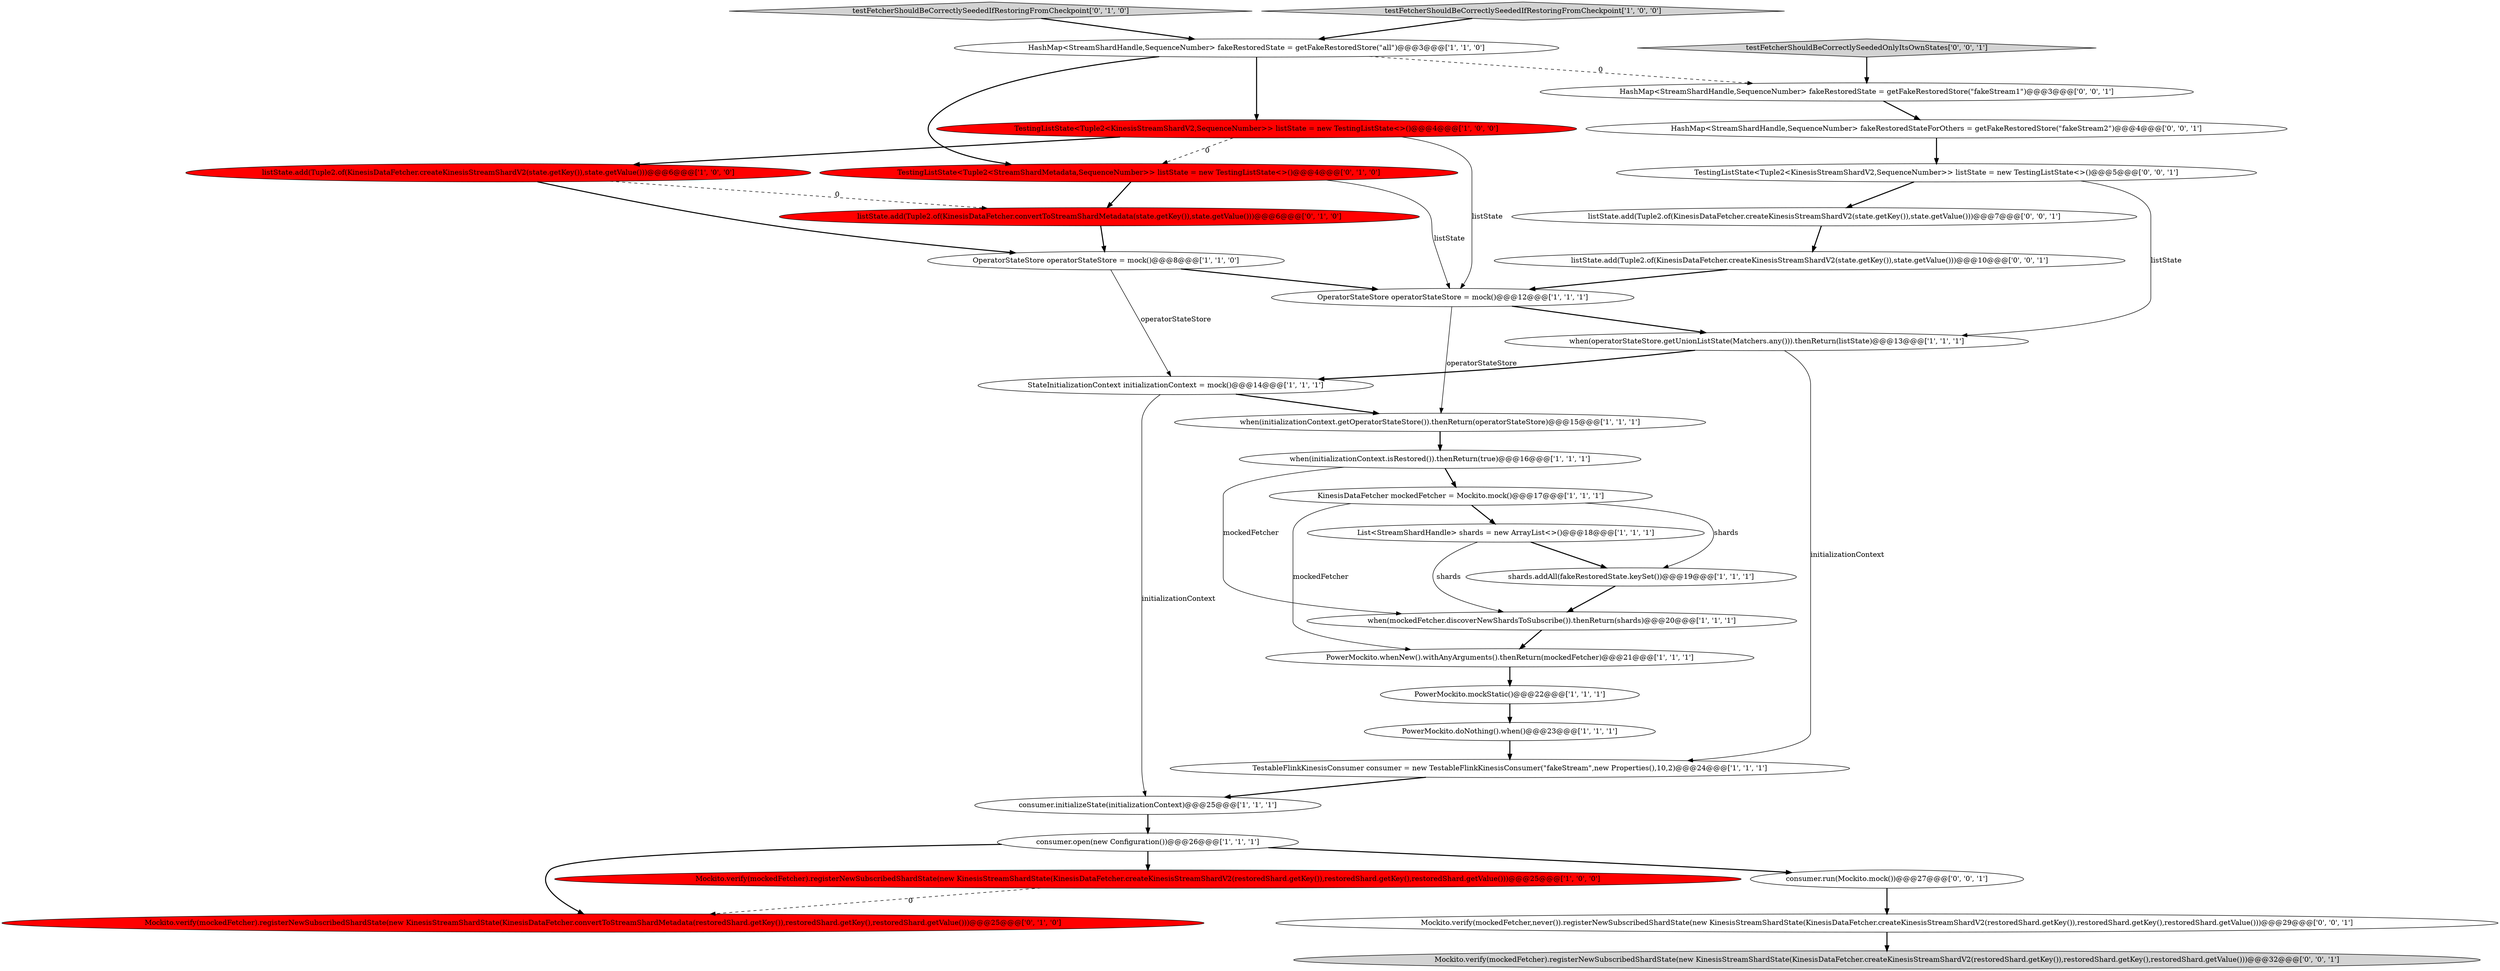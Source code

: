 digraph {
6 [style = filled, label = "Mockito.verify(mockedFetcher).registerNewSubscribedShardState(new KinesisStreamShardState(KinesisDataFetcher.createKinesisStreamShardV2(restoredShard.getKey()),restoredShard.getKey(),restoredShard.getValue()))@@@25@@@['1', '0', '0']", fillcolor = red, shape = ellipse image = "AAA1AAABBB1BBB"];
18 [style = filled, label = "consumer.initializeState(initializationContext)@@@25@@@['1', '1', '1']", fillcolor = white, shape = ellipse image = "AAA0AAABBB1BBB"];
10 [style = filled, label = "when(operatorStateStore.getUnionListState(Matchers.any())).thenReturn(listState)@@@13@@@['1', '1', '1']", fillcolor = white, shape = ellipse image = "AAA0AAABBB1BBB"];
3 [style = filled, label = "listState.add(Tuple2.of(KinesisDataFetcher.createKinesisStreamShardV2(state.getKey()),state.getValue()))@@@6@@@['1', '0', '0']", fillcolor = red, shape = ellipse image = "AAA1AAABBB1BBB"];
21 [style = filled, label = "Mockito.verify(mockedFetcher).registerNewSubscribedShardState(new KinesisStreamShardState(KinesisDataFetcher.convertToStreamShardMetadata(restoredShard.getKey()),restoredShard.getKey(),restoredShard.getValue()))@@@25@@@['0', '1', '0']", fillcolor = red, shape = ellipse image = "AAA1AAABBB2BBB"];
29 [style = filled, label = "listState.add(Tuple2.of(KinesisDataFetcher.createKinesisStreamShardV2(state.getKey()),state.getValue()))@@@7@@@['0', '0', '1']", fillcolor = white, shape = ellipse image = "AAA0AAABBB3BBB"];
28 [style = filled, label = "HashMap<StreamShardHandle,SequenceNumber> fakeRestoredState = getFakeRestoredStore(\"fakeStream1\")@@@3@@@['0', '0', '1']", fillcolor = white, shape = ellipse image = "AAA0AAABBB3BBB"];
17 [style = filled, label = "TestableFlinkKinesisConsumer consumer = new TestableFlinkKinesisConsumer(\"fakeStream\",new Properties(),10,2)@@@24@@@['1', '1', '1']", fillcolor = white, shape = ellipse image = "AAA0AAABBB1BBB"];
25 [style = filled, label = "listState.add(Tuple2.of(KinesisDataFetcher.createKinesisStreamShardV2(state.getKey()),state.getValue()))@@@10@@@['0', '0', '1']", fillcolor = white, shape = ellipse image = "AAA0AAABBB3BBB"];
8 [style = filled, label = "OperatorStateStore operatorStateStore = mock()@@@12@@@['1', '1', '1']", fillcolor = white, shape = ellipse image = "AAA0AAABBB1BBB"];
23 [style = filled, label = "testFetcherShouldBeCorrectlySeededIfRestoringFromCheckpoint['0', '1', '0']", fillcolor = lightgray, shape = diamond image = "AAA0AAABBB2BBB"];
9 [style = filled, label = "OperatorStateStore operatorStateStore = mock()@@@8@@@['1', '1', '0']", fillcolor = white, shape = ellipse image = "AAA0AAABBB1BBB"];
4 [style = filled, label = "testFetcherShouldBeCorrectlySeededIfRestoringFromCheckpoint['1', '0', '0']", fillcolor = lightgray, shape = diamond image = "AAA0AAABBB1BBB"];
12 [style = filled, label = "when(initializationContext.isRestored()).thenReturn(true)@@@16@@@['1', '1', '1']", fillcolor = white, shape = ellipse image = "AAA0AAABBB1BBB"];
32 [style = filled, label = "consumer.run(Mockito.mock())@@@27@@@['0', '0', '1']", fillcolor = white, shape = ellipse image = "AAA0AAABBB3BBB"];
11 [style = filled, label = "PowerMockito.doNothing().when()@@@23@@@['1', '1', '1']", fillcolor = white, shape = ellipse image = "AAA0AAABBB1BBB"];
2 [style = filled, label = "PowerMockito.whenNew().withAnyArguments().thenReturn(mockedFetcher)@@@21@@@['1', '1', '1']", fillcolor = white, shape = ellipse image = "AAA0AAABBB1BBB"];
20 [style = filled, label = "PowerMockito.mockStatic()@@@22@@@['1', '1', '1']", fillcolor = white, shape = ellipse image = "AAA0AAABBB1BBB"];
0 [style = filled, label = "when(initializationContext.getOperatorStateStore()).thenReturn(operatorStateStore)@@@15@@@['1', '1', '1']", fillcolor = white, shape = ellipse image = "AAA0AAABBB1BBB"];
16 [style = filled, label = "HashMap<StreamShardHandle,SequenceNumber> fakeRestoredState = getFakeRestoredStore(\"all\")@@@3@@@['1', '1', '0']", fillcolor = white, shape = ellipse image = "AAA0AAABBB1BBB"];
31 [style = filled, label = "Mockito.verify(mockedFetcher,never()).registerNewSubscribedShardState(new KinesisStreamShardState(KinesisDataFetcher.createKinesisStreamShardV2(restoredShard.getKey()),restoredShard.getKey(),restoredShard.getValue()))@@@29@@@['0', '0', '1']", fillcolor = white, shape = ellipse image = "AAA0AAABBB3BBB"];
1 [style = filled, label = "when(mockedFetcher.discoverNewShardsToSubscribe()).thenReturn(shards)@@@20@@@['1', '1', '1']", fillcolor = white, shape = ellipse image = "AAA0AAABBB1BBB"];
33 [style = filled, label = "Mockito.verify(mockedFetcher).registerNewSubscribedShardState(new KinesisStreamShardState(KinesisDataFetcher.createKinesisStreamShardV2(restoredShard.getKey()),restoredShard.getKey(),restoredShard.getValue()))@@@32@@@['0', '0', '1']", fillcolor = lightgray, shape = ellipse image = "AAA0AAABBB3BBB"];
30 [style = filled, label = "TestingListState<Tuple2<KinesisStreamShardV2,SequenceNumber>> listState = new TestingListState<>()@@@5@@@['0', '0', '1']", fillcolor = white, shape = ellipse image = "AAA0AAABBB3BBB"];
27 [style = filled, label = "HashMap<StreamShardHandle,SequenceNumber> fakeRestoredStateForOthers = getFakeRestoredStore(\"fakeStream2\")@@@4@@@['0', '0', '1']", fillcolor = white, shape = ellipse image = "AAA0AAABBB3BBB"];
13 [style = filled, label = "TestingListState<Tuple2<KinesisStreamShardV2,SequenceNumber>> listState = new TestingListState<>()@@@4@@@['1', '0', '0']", fillcolor = red, shape = ellipse image = "AAA1AAABBB1BBB"];
24 [style = filled, label = "listState.add(Tuple2.of(KinesisDataFetcher.convertToStreamShardMetadata(state.getKey()),state.getValue()))@@@6@@@['0', '1', '0']", fillcolor = red, shape = ellipse image = "AAA1AAABBB2BBB"];
7 [style = filled, label = "shards.addAll(fakeRestoredState.keySet())@@@19@@@['1', '1', '1']", fillcolor = white, shape = ellipse image = "AAA0AAABBB1BBB"];
15 [style = filled, label = "consumer.open(new Configuration())@@@26@@@['1', '1', '1']", fillcolor = white, shape = ellipse image = "AAA0AAABBB1BBB"];
5 [style = filled, label = "KinesisDataFetcher mockedFetcher = Mockito.mock()@@@17@@@['1', '1', '1']", fillcolor = white, shape = ellipse image = "AAA0AAABBB1BBB"];
22 [style = filled, label = "TestingListState<Tuple2<StreamShardMetadata,SequenceNumber>> listState = new TestingListState<>()@@@4@@@['0', '1', '0']", fillcolor = red, shape = ellipse image = "AAA1AAABBB2BBB"];
19 [style = filled, label = "List<StreamShardHandle> shards = new ArrayList<>()@@@18@@@['1', '1', '1']", fillcolor = white, shape = ellipse image = "AAA0AAABBB1BBB"];
14 [style = filled, label = "StateInitializationContext initializationContext = mock()@@@14@@@['1', '1', '1']", fillcolor = white, shape = ellipse image = "AAA0AAABBB1BBB"];
26 [style = filled, label = "testFetcherShouldBeCorrectlySeededOnlyItsOwnStates['0', '0', '1']", fillcolor = lightgray, shape = diamond image = "AAA0AAABBB3BBB"];
6->21 [style = dashed, label="0"];
8->10 [style = bold, label=""];
16->13 [style = bold, label=""];
2->20 [style = bold, label=""];
23->16 [style = bold, label=""];
7->1 [style = bold, label=""];
12->5 [style = bold, label=""];
10->14 [style = bold, label=""];
15->21 [style = bold, label=""];
13->8 [style = solid, label="listState"];
24->9 [style = bold, label=""];
0->12 [style = bold, label=""];
27->30 [style = bold, label=""];
3->24 [style = dashed, label="0"];
18->15 [style = bold, label=""];
22->8 [style = solid, label="listState"];
29->25 [style = bold, label=""];
14->18 [style = solid, label="initializationContext"];
15->6 [style = bold, label=""];
16->22 [style = bold, label=""];
9->8 [style = bold, label=""];
12->1 [style = solid, label="mockedFetcher"];
30->29 [style = bold, label=""];
5->7 [style = solid, label="shards"];
8->0 [style = solid, label="operatorStateStore"];
30->10 [style = solid, label="listState"];
3->9 [style = bold, label=""];
5->19 [style = bold, label=""];
5->2 [style = solid, label="mockedFetcher"];
10->17 [style = solid, label="initializationContext"];
19->1 [style = solid, label="shards"];
13->3 [style = bold, label=""];
14->0 [style = bold, label=""];
31->33 [style = bold, label=""];
11->17 [style = bold, label=""];
25->8 [style = bold, label=""];
1->2 [style = bold, label=""];
28->27 [style = bold, label=""];
22->24 [style = bold, label=""];
26->28 [style = bold, label=""];
9->14 [style = solid, label="operatorStateStore"];
15->32 [style = bold, label=""];
16->28 [style = dashed, label="0"];
13->22 [style = dashed, label="0"];
19->7 [style = bold, label=""];
32->31 [style = bold, label=""];
17->18 [style = bold, label=""];
4->16 [style = bold, label=""];
20->11 [style = bold, label=""];
}
